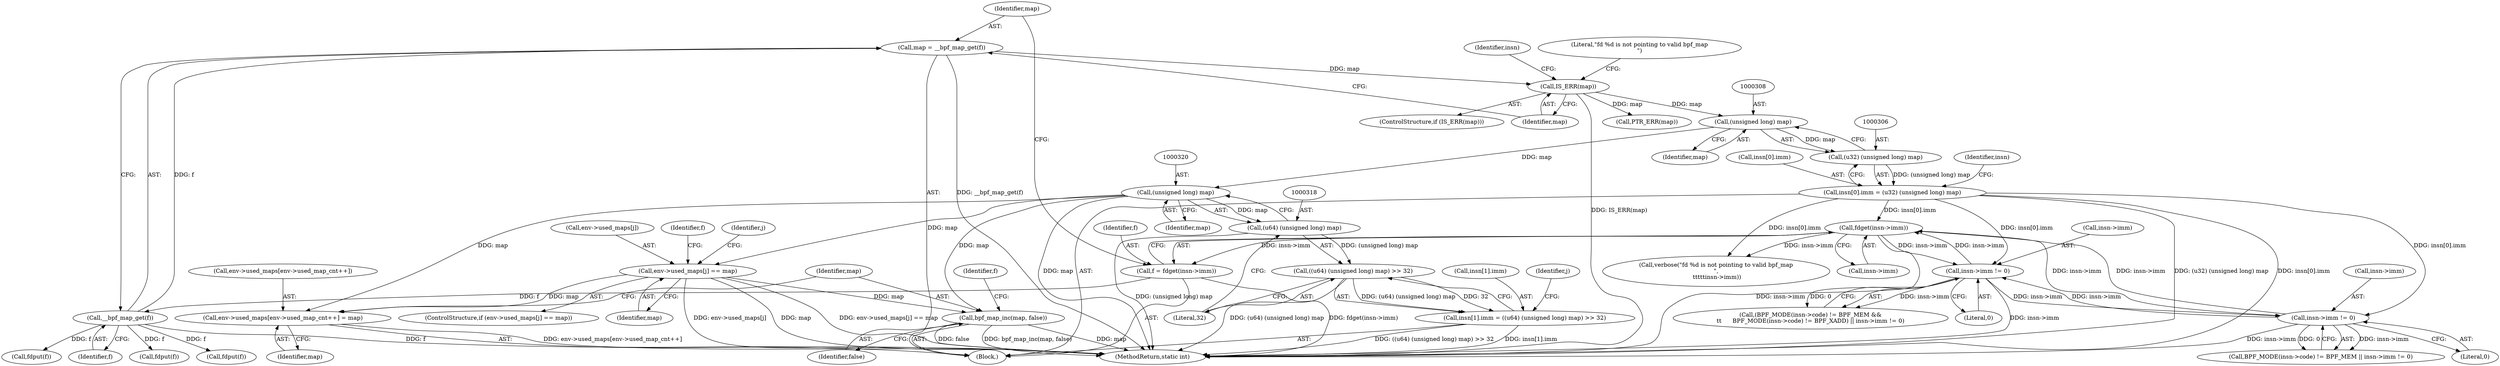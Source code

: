 digraph "0_linux_8358b02bf67d3a5d8a825070e1aa73f25fb2e4c7@pointer" {
"1000319" [label="(Call,(unsigned long) map)"];
"1000307" [label="(Call,(unsigned long) map)"];
"1000288" [label="(Call,IS_ERR(map))"];
"1000283" [label="(Call,map = __bpf_map_get(f))"];
"1000285" [label="(Call,__bpf_map_get(f))"];
"1000277" [label="(Call,f = fdget(insn->imm))"];
"1000279" [label="(Call,fdget(insn->imm))"];
"1000188" [label="(Call,insn->imm != 0)"];
"1000299" [label="(Call,insn[0].imm = (u32) (unsigned long) map)"];
"1000305" [label="(Call,(u32) (unsigned long) map)"];
"1000155" [label="(Call,insn->imm != 0)"];
"1000317" [label="(Call,(u64) (unsigned long) map)"];
"1000316" [label="(Call,((u64) (unsigned long) map) >> 32)"];
"1000310" [label="(Call,insn[1].imm = ((u64) (unsigned long) map) >> 32)"];
"1000335" [label="(Call,env->used_maps[j] == map)"];
"1000358" [label="(Call,env->used_maps[env->used_map_cnt++] = map)"];
"1000368" [label="(Call,bpf_map_inc(map, false))"];
"1000285" [label="(Call,__bpf_map_get(f))"];
"1000174" [label="(Call,(BPF_MODE(insn->code) != BPF_MEM &&\n\t\t      BPF_MODE(insn->code) != BPF_XADD) || insn->imm != 0)"];
"1000353" [label="(Call,fdput(f))"];
"1000309" [label="(Identifier,map)"];
"1000371" [label="(Call,fdput(f))"];
"1000307" [label="(Call,(unsigned long) map)"];
"1000148" [label="(Call,BPF_MODE(insn->code) != BPF_MEM || insn->imm != 0)"];
"1000344" [label="(Identifier,f)"];
"1000284" [label="(Identifier,map)"];
"1000159" [label="(Literal,0)"];
"1000321" [label="(Identifier,map)"];
"1000311" [label="(Call,insn[1].imm)"];
"1000286" [label="(Identifier,f)"];
"1000359" [label="(Call,env->used_maps[env->used_map_cnt++])"];
"1000288" [label="(Call,IS_ERR(map))"];
"1000278" [label="(Identifier,f)"];
"1000369" [label="(Identifier,map)"];
"1000299" [label="(Call,insn[0].imm = (u32) (unsigned long) map)"];
"1000277" [label="(Call,f = fdget(insn->imm))"];
"1000333" [label="(Identifier,j)"];
"1000319" [label="(Call,(unsigned long) map)"];
"1000289" [label="(Identifier,map)"];
"1000367" [label="(Identifier,map)"];
"1000283" [label="(Call,map = __bpf_map_get(f))"];
"1000372" [label="(Identifier,f)"];
"1000297" [label="(Call,PTR_ERR(map))"];
"1000302" [label="(Identifier,insn)"];
"1000317" [label="(Call,(u64) (unsigned long) map)"];
"1000280" [label="(Call,insn->imm)"];
"1000156" [label="(Call,insn->imm)"];
"1000316" [label="(Call,((u64) (unsigned long) map) >> 32)"];
"1000279" [label="(Call,fdget(insn->imm))"];
"1000322" [label="(Literal,32)"];
"1000336" [label="(Call,env->used_maps[j])"];
"1000189" [label="(Call,insn->imm)"];
"1000155" [label="(Call,insn->imm != 0)"];
"1000368" [label="(Call,bpf_map_inc(map, false))"];
"1000313" [label="(Identifier,insn)"];
"1000358" [label="(Call,env->used_maps[env->used_map_cnt++] = map)"];
"1000325" [label="(Identifier,j)"];
"1000370" [label="(Identifier,false)"];
"1000300" [label="(Call,insn[0].imm)"];
"1000211" [label="(Block,)"];
"1000310" [label="(Call,insn[1].imm = ((u64) (unsigned long) map) >> 32)"];
"1000341" [label="(Identifier,map)"];
"1000291" [label="(Call,verbose(\"fd %d is not pointing to valid bpf_map\n\",\n \t\t\t\t\tinsn->imm))"];
"1000192" [label="(Literal,0)"];
"1000305" [label="(Call,(u32) (unsigned long) map)"];
"1000292" [label="(Literal,\"fd %d is not pointing to valid bpf_map\n\")"];
"1000335" [label="(Call,env->used_maps[j] == map)"];
"1000287" [label="(ControlStructure,if (IS_ERR(map)))"];
"1000380" [label="(MethodReturn,static int)"];
"1000343" [label="(Call,fdput(f))"];
"1000188" [label="(Call,insn->imm != 0)"];
"1000334" [label="(ControlStructure,if (env->used_maps[j] == map))"];
"1000319" -> "1000317"  [label="AST: "];
"1000319" -> "1000321"  [label="CFG: "];
"1000320" -> "1000319"  [label="AST: "];
"1000321" -> "1000319"  [label="AST: "];
"1000317" -> "1000319"  [label="CFG: "];
"1000319" -> "1000380"  [label="DDG: map"];
"1000319" -> "1000317"  [label="DDG: map"];
"1000307" -> "1000319"  [label="DDG: map"];
"1000319" -> "1000335"  [label="DDG: map"];
"1000319" -> "1000358"  [label="DDG: map"];
"1000319" -> "1000368"  [label="DDG: map"];
"1000307" -> "1000305"  [label="AST: "];
"1000307" -> "1000309"  [label="CFG: "];
"1000308" -> "1000307"  [label="AST: "];
"1000309" -> "1000307"  [label="AST: "];
"1000305" -> "1000307"  [label="CFG: "];
"1000307" -> "1000305"  [label="DDG: map"];
"1000288" -> "1000307"  [label="DDG: map"];
"1000288" -> "1000287"  [label="AST: "];
"1000288" -> "1000289"  [label="CFG: "];
"1000289" -> "1000288"  [label="AST: "];
"1000292" -> "1000288"  [label="CFG: "];
"1000302" -> "1000288"  [label="CFG: "];
"1000288" -> "1000380"  [label="DDG: IS_ERR(map)"];
"1000283" -> "1000288"  [label="DDG: map"];
"1000288" -> "1000297"  [label="DDG: map"];
"1000283" -> "1000211"  [label="AST: "];
"1000283" -> "1000285"  [label="CFG: "];
"1000284" -> "1000283"  [label="AST: "];
"1000285" -> "1000283"  [label="AST: "];
"1000289" -> "1000283"  [label="CFG: "];
"1000283" -> "1000380"  [label="DDG: __bpf_map_get(f)"];
"1000285" -> "1000283"  [label="DDG: f"];
"1000285" -> "1000286"  [label="CFG: "];
"1000286" -> "1000285"  [label="AST: "];
"1000285" -> "1000380"  [label="DDG: f"];
"1000277" -> "1000285"  [label="DDG: f"];
"1000285" -> "1000343"  [label="DDG: f"];
"1000285" -> "1000353"  [label="DDG: f"];
"1000285" -> "1000371"  [label="DDG: f"];
"1000277" -> "1000211"  [label="AST: "];
"1000277" -> "1000279"  [label="CFG: "];
"1000278" -> "1000277"  [label="AST: "];
"1000279" -> "1000277"  [label="AST: "];
"1000284" -> "1000277"  [label="CFG: "];
"1000277" -> "1000380"  [label="DDG: fdget(insn->imm)"];
"1000279" -> "1000277"  [label="DDG: insn->imm"];
"1000279" -> "1000280"  [label="CFG: "];
"1000280" -> "1000279"  [label="AST: "];
"1000279" -> "1000380"  [label="DDG: insn->imm"];
"1000279" -> "1000155"  [label="DDG: insn->imm"];
"1000279" -> "1000188"  [label="DDG: insn->imm"];
"1000188" -> "1000279"  [label="DDG: insn->imm"];
"1000299" -> "1000279"  [label="DDG: insn[0].imm"];
"1000155" -> "1000279"  [label="DDG: insn->imm"];
"1000279" -> "1000291"  [label="DDG: insn->imm"];
"1000188" -> "1000174"  [label="AST: "];
"1000188" -> "1000192"  [label="CFG: "];
"1000189" -> "1000188"  [label="AST: "];
"1000192" -> "1000188"  [label="AST: "];
"1000174" -> "1000188"  [label="CFG: "];
"1000188" -> "1000380"  [label="DDG: insn->imm"];
"1000188" -> "1000155"  [label="DDG: insn->imm"];
"1000188" -> "1000174"  [label="DDG: insn->imm"];
"1000188" -> "1000174"  [label="DDG: 0"];
"1000299" -> "1000188"  [label="DDG: insn[0].imm"];
"1000155" -> "1000188"  [label="DDG: insn->imm"];
"1000299" -> "1000211"  [label="AST: "];
"1000299" -> "1000305"  [label="CFG: "];
"1000300" -> "1000299"  [label="AST: "];
"1000305" -> "1000299"  [label="AST: "];
"1000313" -> "1000299"  [label="CFG: "];
"1000299" -> "1000380"  [label="DDG: (u32) (unsigned long) map"];
"1000299" -> "1000380"  [label="DDG: insn[0].imm"];
"1000299" -> "1000155"  [label="DDG: insn[0].imm"];
"1000299" -> "1000291"  [label="DDG: insn[0].imm"];
"1000305" -> "1000299"  [label="DDG: (unsigned long) map"];
"1000306" -> "1000305"  [label="AST: "];
"1000155" -> "1000148"  [label="AST: "];
"1000155" -> "1000159"  [label="CFG: "];
"1000156" -> "1000155"  [label="AST: "];
"1000159" -> "1000155"  [label="AST: "];
"1000148" -> "1000155"  [label="CFG: "];
"1000155" -> "1000380"  [label="DDG: insn->imm"];
"1000155" -> "1000148"  [label="DDG: insn->imm"];
"1000155" -> "1000148"  [label="DDG: 0"];
"1000317" -> "1000316"  [label="AST: "];
"1000318" -> "1000317"  [label="AST: "];
"1000322" -> "1000317"  [label="CFG: "];
"1000317" -> "1000380"  [label="DDG: (unsigned long) map"];
"1000317" -> "1000316"  [label="DDG: (unsigned long) map"];
"1000316" -> "1000310"  [label="AST: "];
"1000316" -> "1000322"  [label="CFG: "];
"1000322" -> "1000316"  [label="AST: "];
"1000310" -> "1000316"  [label="CFG: "];
"1000316" -> "1000380"  [label="DDG: (u64) (unsigned long) map"];
"1000316" -> "1000310"  [label="DDG: (u64) (unsigned long) map"];
"1000316" -> "1000310"  [label="DDG: 32"];
"1000310" -> "1000211"  [label="AST: "];
"1000311" -> "1000310"  [label="AST: "];
"1000325" -> "1000310"  [label="CFG: "];
"1000310" -> "1000380"  [label="DDG: ((u64) (unsigned long) map) >> 32"];
"1000310" -> "1000380"  [label="DDG: insn[1].imm"];
"1000335" -> "1000334"  [label="AST: "];
"1000335" -> "1000341"  [label="CFG: "];
"1000336" -> "1000335"  [label="AST: "];
"1000341" -> "1000335"  [label="AST: "];
"1000344" -> "1000335"  [label="CFG: "];
"1000333" -> "1000335"  [label="CFG: "];
"1000335" -> "1000380"  [label="DDG: env->used_maps[j]"];
"1000335" -> "1000380"  [label="DDG: map"];
"1000335" -> "1000380"  [label="DDG: env->used_maps[j] == map"];
"1000335" -> "1000358"  [label="DDG: map"];
"1000335" -> "1000368"  [label="DDG: map"];
"1000358" -> "1000211"  [label="AST: "];
"1000358" -> "1000367"  [label="CFG: "];
"1000359" -> "1000358"  [label="AST: "];
"1000367" -> "1000358"  [label="AST: "];
"1000369" -> "1000358"  [label="CFG: "];
"1000358" -> "1000380"  [label="DDG: env->used_maps[env->used_map_cnt++]"];
"1000368" -> "1000211"  [label="AST: "];
"1000368" -> "1000370"  [label="CFG: "];
"1000369" -> "1000368"  [label="AST: "];
"1000370" -> "1000368"  [label="AST: "];
"1000372" -> "1000368"  [label="CFG: "];
"1000368" -> "1000380"  [label="DDG: map"];
"1000368" -> "1000380"  [label="DDG: false"];
"1000368" -> "1000380"  [label="DDG: bpf_map_inc(map, false)"];
}
